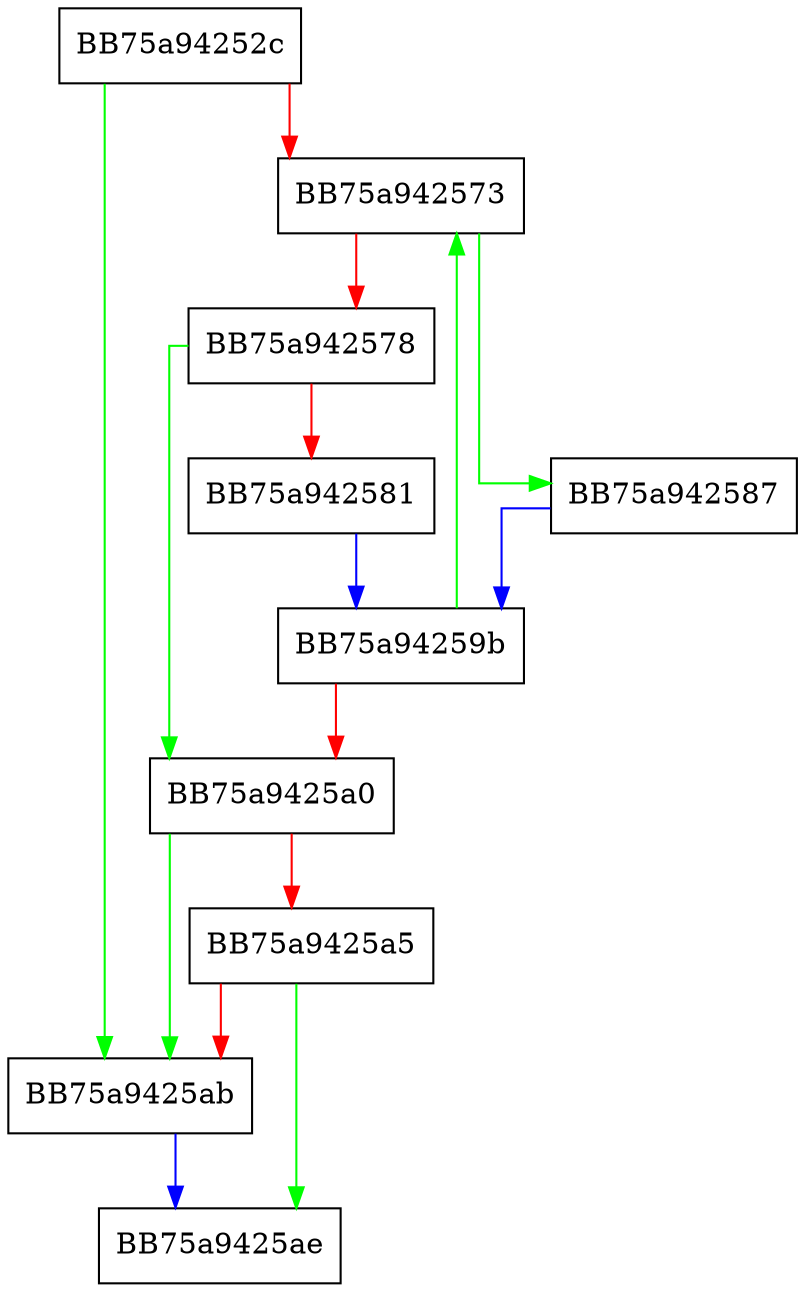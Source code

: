 digraph FUN_75a94252c {
  node [shape="box"];
  graph [splines=ortho];
  BB75a94252c -> BB75a9425ab [color="green"];
  BB75a94252c -> BB75a942573 [color="red"];
  BB75a942573 -> BB75a942587 [color="green"];
  BB75a942573 -> BB75a942578 [color="red"];
  BB75a942578 -> BB75a9425a0 [color="green"];
  BB75a942578 -> BB75a942581 [color="red"];
  BB75a942581 -> BB75a94259b [color="blue"];
  BB75a942587 -> BB75a94259b [color="blue"];
  BB75a94259b -> BB75a942573 [color="green"];
  BB75a94259b -> BB75a9425a0 [color="red"];
  BB75a9425a0 -> BB75a9425ab [color="green"];
  BB75a9425a0 -> BB75a9425a5 [color="red"];
  BB75a9425a5 -> BB75a9425ae [color="green"];
  BB75a9425a5 -> BB75a9425ab [color="red"];
  BB75a9425ab -> BB75a9425ae [color="blue"];
}
